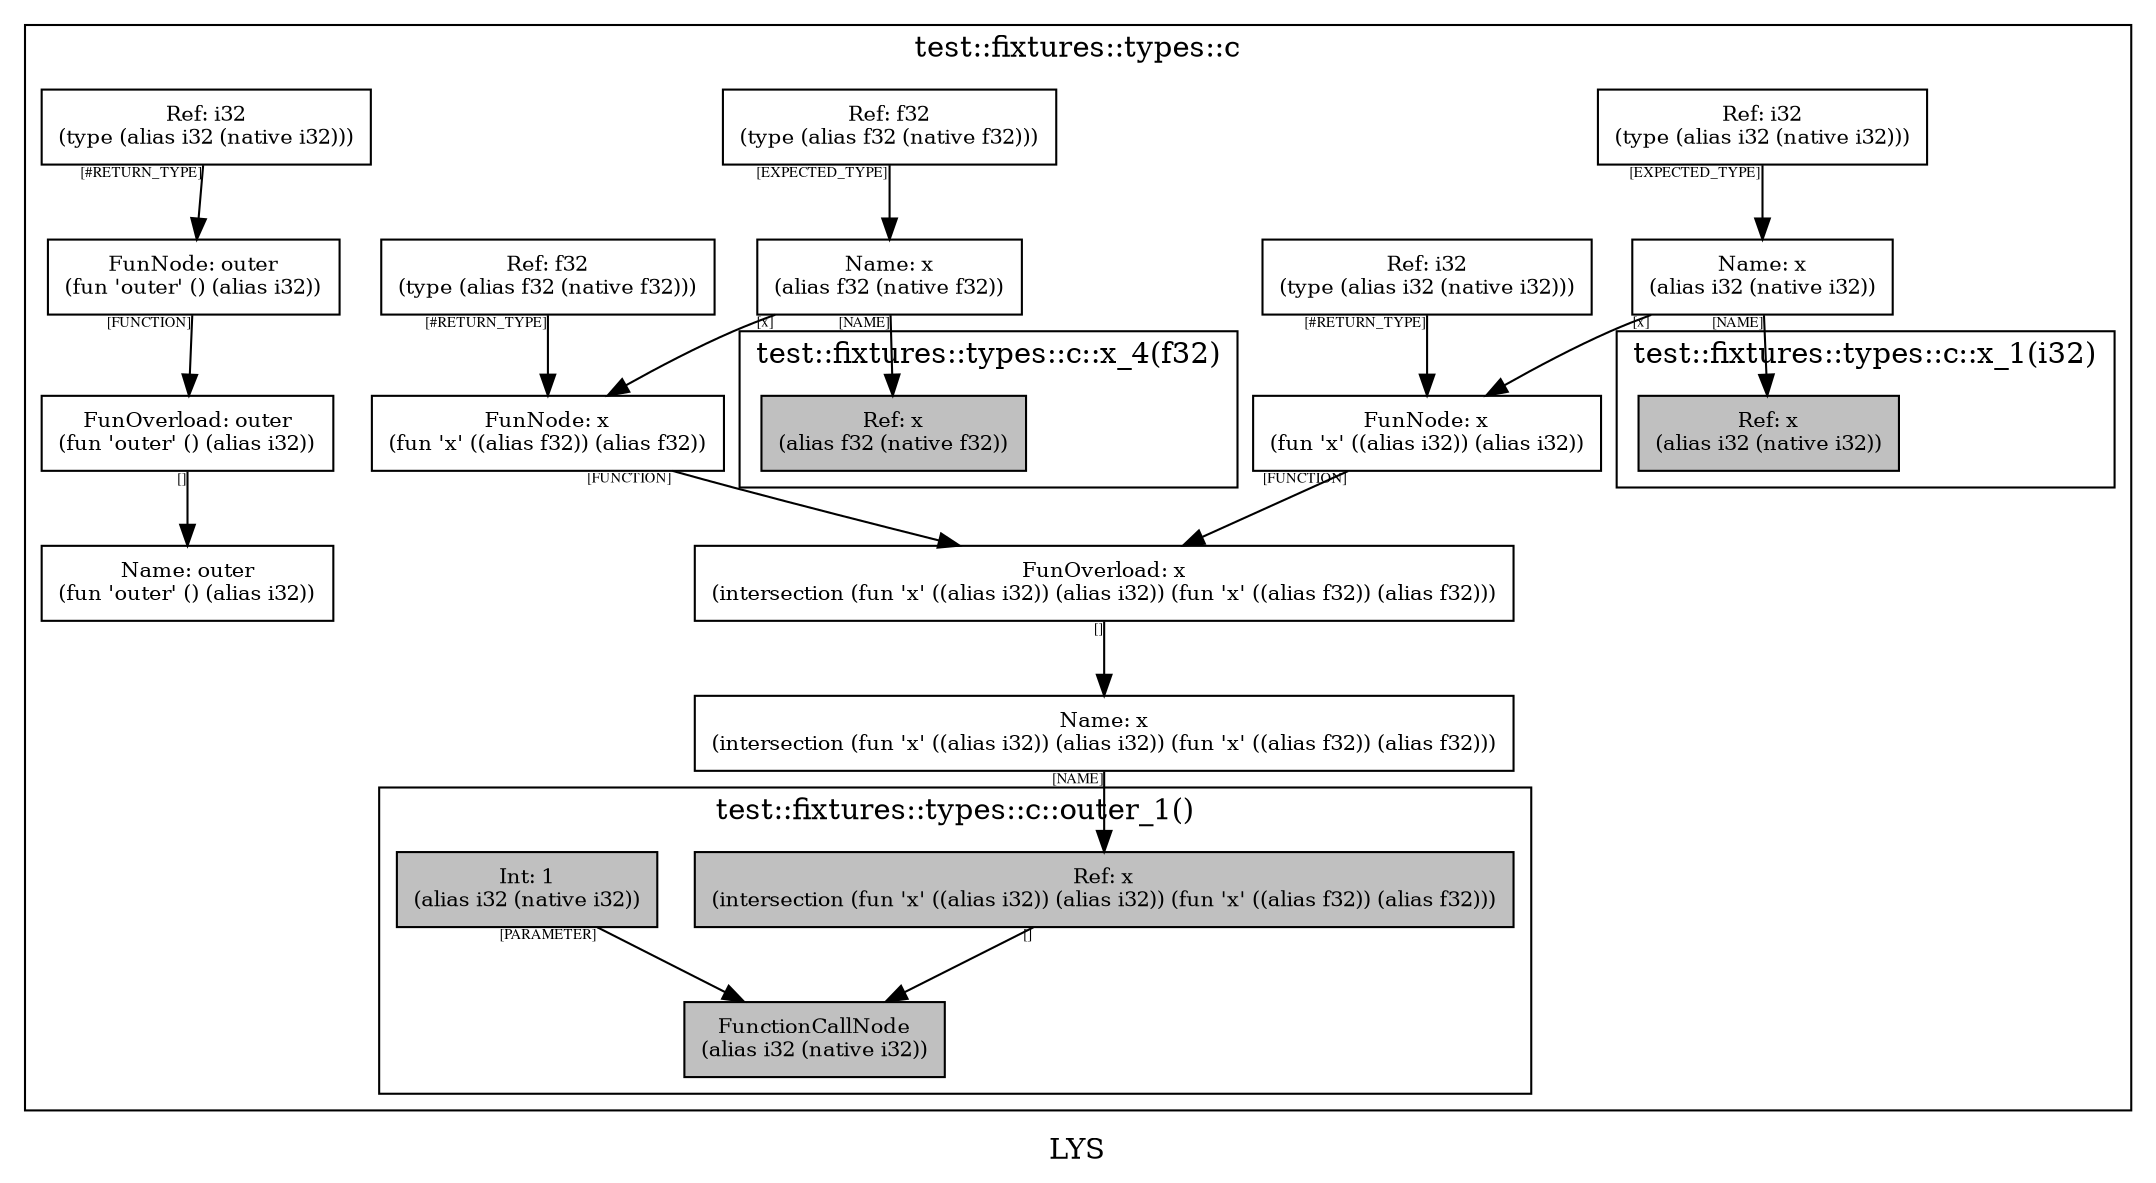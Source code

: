 digraph LYS {
  node [shape=box,fontsize=10];
  subgraph "cluster_test::fixtures::types::c" {
    1 [label="FunOverload: x\n(intersection (fun 'x' ((alias i32)) (alias i32)) (fun 'x' ((alias f32)) (alias f32)))", fillcolor=grey];
    2 [label="FunNode: x\n(fun 'x' ((alias i32)) (alias i32))", fillcolor=grey];
    3 [label="Name: x\n(alias i32 (native i32))", fillcolor=grey];
    4 [label="Ref: i32\n(type (alias i32 (native i32)))", fillcolor=grey];
    5 [label="Ref: i32\n(type (alias i32 (native i32)))", fillcolor=grey];
    6 [label="FunNode: x\n(fun 'x' ((alias f32)) (alias f32))", fillcolor=grey];
    7 [label="Name: x\n(alias f32 (native f32))", fillcolor=grey];
    8 [label="Ref: f32\n(type (alias f32 (native f32)))", fillcolor=grey];
    9 [label="Ref: f32\n(type (alias f32 (native f32)))", fillcolor=grey];
    10 [label="Name: x\n(intersection (fun 'x' ((alias i32)) (alias i32)) (fun 'x' ((alias f32)) (alias f32)))", fillcolor=grey];
    11 [label="FunOverload: outer\n(fun 'outer' () (alias i32))", fillcolor=grey];
    12 [label="FunNode: outer\n(fun 'outer' () (alias i32))", fillcolor=grey];
    13 [label="Ref: i32\n(type (alias i32 (native i32)))", fillcolor=grey];
    14 [label="Name: outer\n(fun 'outer' () (alias i32))", fillcolor=grey];
    subgraph "cluster_test::fixtures::types::c_0" { rankdir=TB;
      node [style=filled, fillcolor=grey];
      15 [label="Ref: x\n(alias i32 (native i32))", fillcolor=grey];
      label="test::fixtures::types::c::x_1(i32)";
    }
    subgraph "cluster_test::fixtures::types::c_1" { rankdir=TB;
      node [style=filled, fillcolor=grey];
      16 [label="Ref: x\n(alias f32 (native f32))", fillcolor=grey];
      label="test::fixtures::types::c::x_4(f32)";
    }
    subgraph "cluster_test::fixtures::types::c_2" { rankdir=TB;
      node [style=filled, fillcolor=grey];
      17 [label="FunctionCallNode\n(alias i32 (native i32))", fillcolor=grey];
      18 [label="Ref: x\n(intersection (fun 'x' ((alias i32)) (alias i32)) (fun 'x' ((alias f32)) (alias f32)))", fillcolor=grey];
      19 [label="Int: 1\n(alias i32 (native i32))", fillcolor=grey];
      label="test::fixtures::types::c::outer_1()";
    }
    label="test::fixtures::types::c";
  }
  1 -> 10[taillabel="[]" fontsize=7 fontname="times" color="black" ];
  2 -> 1[taillabel="[FUNCTION]" fontsize=7 fontname="times" color="black" ];
  3 -> 2[taillabel="[x]" fontsize=7 fontname="times" color="black" ];
  3 -> 15[taillabel="[NAME]" fontsize=7 fontname="times" color="black" ];
  4 -> 3[taillabel="[EXPECTED_TYPE]" fontsize=7 fontname="times" color="black" ];
  5 -> 2[taillabel="[#RETURN_TYPE]" fontsize=7 fontname="times" color="black" ];
  6 -> 1[taillabel="[FUNCTION]" fontsize=7 fontname="times" color="black" ];
  7 -> 6[taillabel="[x]" fontsize=7 fontname="times" color="black" ];
  7 -> 16[taillabel="[NAME]" fontsize=7 fontname="times" color="black" ];
  8 -> 7[taillabel="[EXPECTED_TYPE]" fontsize=7 fontname="times" color="black" ];
  9 -> 6[taillabel="[#RETURN_TYPE]" fontsize=7 fontname="times" color="black" ];
  10 -> 18[taillabel="[NAME]" fontsize=7 fontname="times" color="black" ];
  11 -> 14[taillabel="[]" fontsize=7 fontname="times" color="black" ];
  12 -> 11[taillabel="[FUNCTION]" fontsize=7 fontname="times" color="black" ];
  13 -> 12[taillabel="[#RETURN_TYPE]" fontsize=7 fontname="times" color="black" ];
  18 -> 17[taillabel="[]" fontsize=7 fontname="times" color="black" ];
  19 -> 17[taillabel="[PARAMETER]" fontsize=7 fontname="times" color="black" ];
  label="LYS";
}
